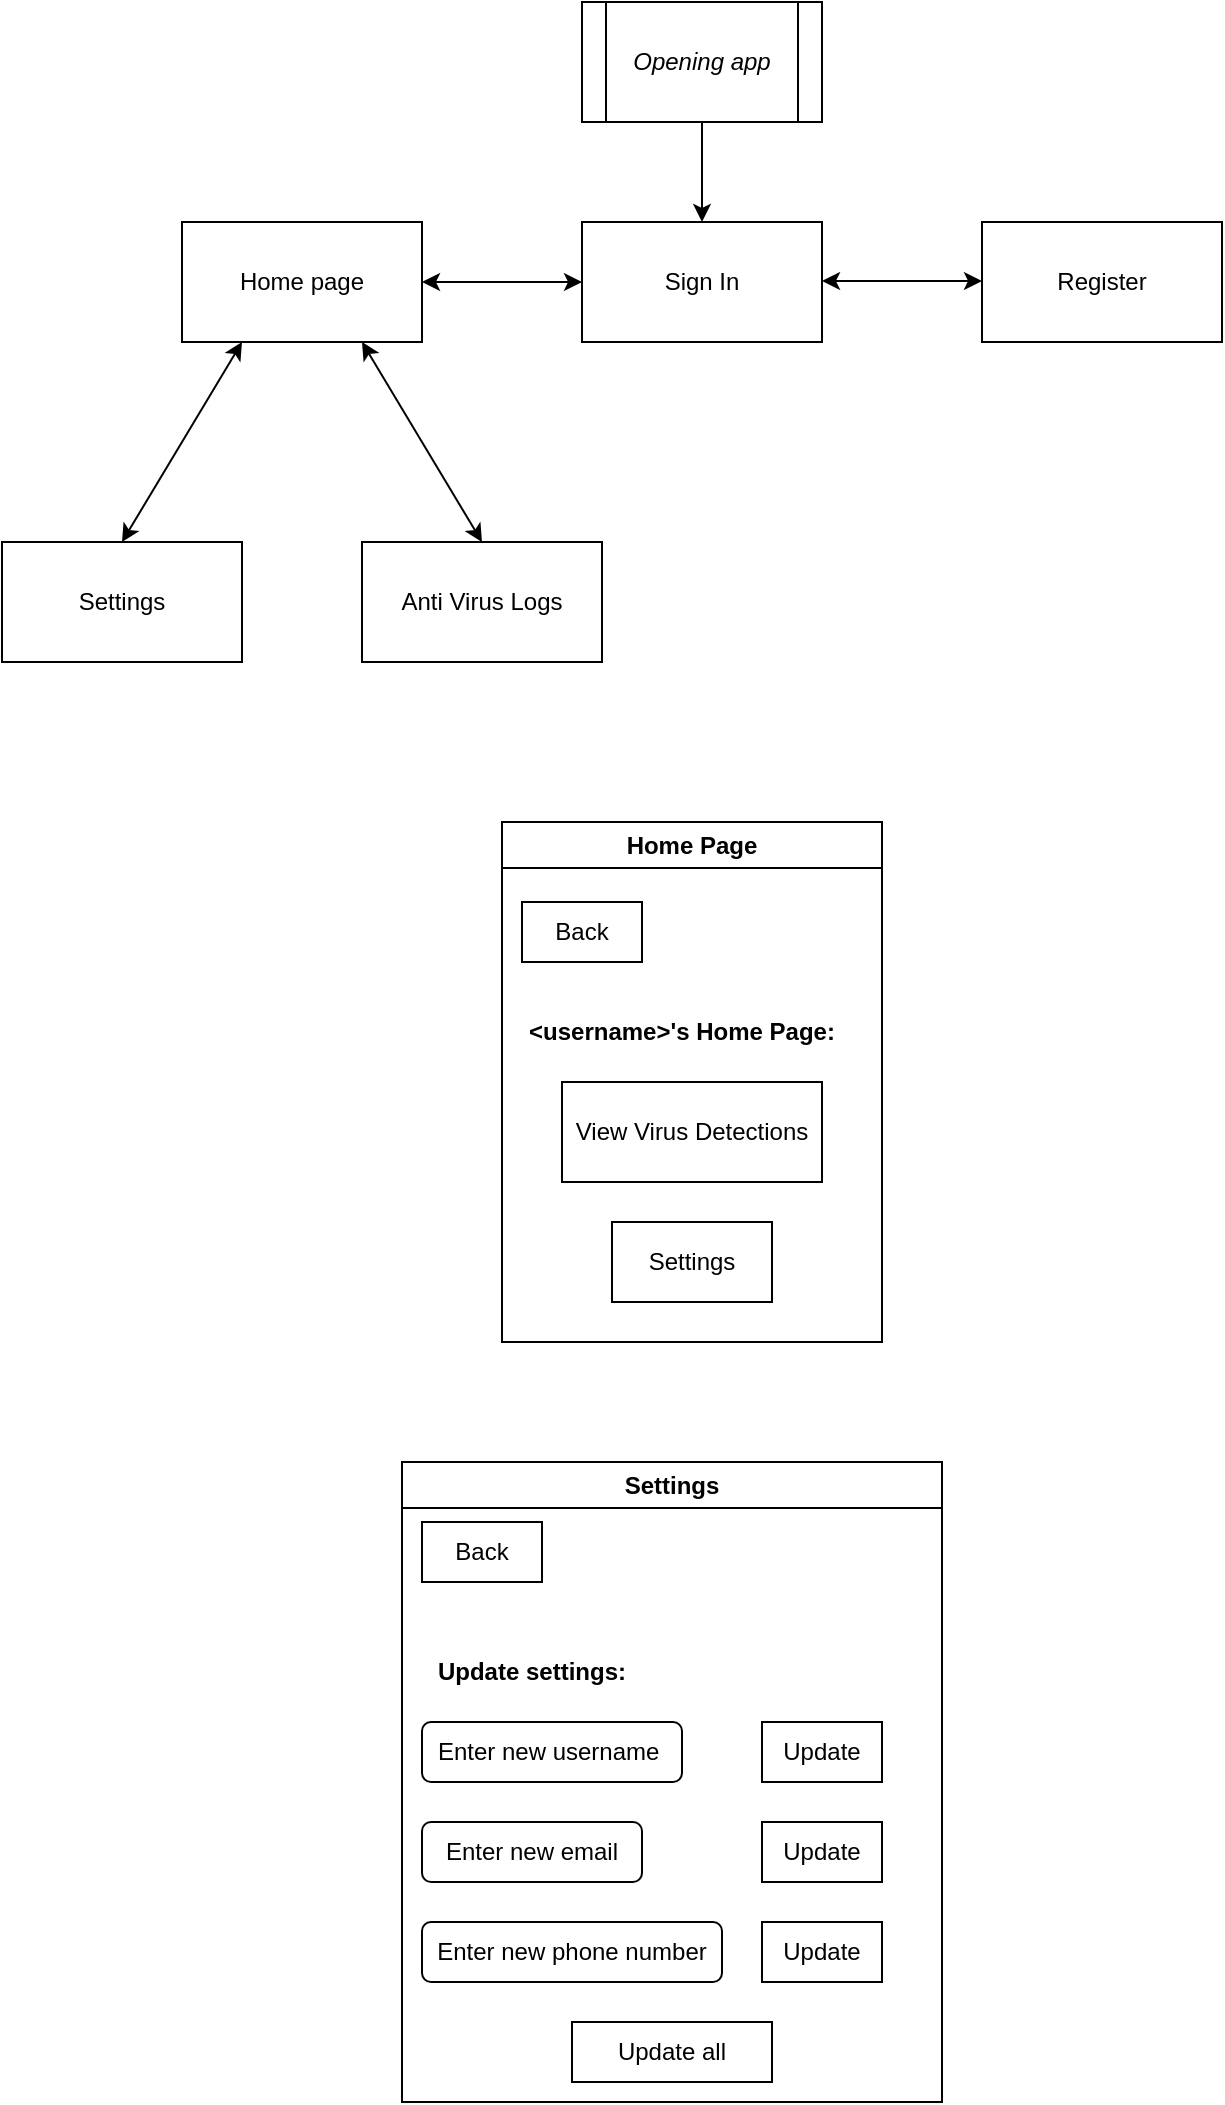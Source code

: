 <mxfile version="24.3.1" type="device">
  <diagram name="Page-1" id="UbTQeYr05zvZgfwFsJ_H">
    <mxGraphModel dx="880" dy="435" grid="1" gridSize="10" guides="1" tooltips="1" connect="1" arrows="1" fold="1" page="1" pageScale="1" pageWidth="850" pageHeight="1100" math="0" shadow="0">
      <root>
        <mxCell id="0" />
        <mxCell id="1" parent="0" />
        <mxCell id="14j113M1fvVUzlg5JaO--1" value="Anti Virus Logs" style="rounded=0;whiteSpace=wrap;html=1;" vertex="1" parent="1">
          <mxGeometry x="290" y="340" width="120" height="60" as="geometry" />
        </mxCell>
        <mxCell id="14j113M1fvVUzlg5JaO--2" value="Sign In" style="rounded=0;whiteSpace=wrap;html=1;" vertex="1" parent="1">
          <mxGeometry x="400" y="180" width="120" height="60" as="geometry" />
        </mxCell>
        <mxCell id="14j113M1fvVUzlg5JaO--3" value="Register" style="rounded=0;whiteSpace=wrap;html=1;" vertex="1" parent="1">
          <mxGeometry x="600" y="180" width="120" height="60" as="geometry" />
        </mxCell>
        <mxCell id="14j113M1fvVUzlg5JaO--4" value="Settings" style="rounded=0;whiteSpace=wrap;html=1;" vertex="1" parent="1">
          <mxGeometry x="110" y="340" width="120" height="60" as="geometry" />
        </mxCell>
        <mxCell id="14j113M1fvVUzlg5JaO--5" value="Home page" style="rounded=0;whiteSpace=wrap;html=1;" vertex="1" parent="1">
          <mxGeometry x="200" y="180" width="120" height="60" as="geometry" />
        </mxCell>
        <mxCell id="14j113M1fvVUzlg5JaO--6" value="" style="endArrow=classic;startArrow=classic;html=1;rounded=0;exitX=0;exitY=0.5;exitDx=0;exitDy=0;entryX=1;entryY=0.5;entryDx=0;entryDy=0;" edge="1" parent="1" source="14j113M1fvVUzlg5JaO--2" target="14j113M1fvVUzlg5JaO--5">
          <mxGeometry width="50" height="50" relative="1" as="geometry">
            <mxPoint x="440" y="320" as="sourcePoint" />
            <mxPoint x="310" y="290" as="targetPoint" />
          </mxGeometry>
        </mxCell>
        <mxCell id="14j113M1fvVUzlg5JaO--7" value="" style="endArrow=classic;startArrow=classic;html=1;rounded=0;entryX=1;entryY=0.5;entryDx=0;entryDy=0;exitX=0;exitY=0.5;exitDx=0;exitDy=0;" edge="1" parent="1">
          <mxGeometry width="50" height="50" relative="1" as="geometry">
            <mxPoint x="600" y="209.5" as="sourcePoint" />
            <mxPoint x="520" y="209.5" as="targetPoint" />
          </mxGeometry>
        </mxCell>
        <mxCell id="14j113M1fvVUzlg5JaO--10" value="" style="endArrow=classic;startArrow=classic;html=1;rounded=0;entryX=0.75;entryY=1;entryDx=0;entryDy=0;exitX=0.5;exitY=0;exitDx=0;exitDy=0;" edge="1" parent="1" source="14j113M1fvVUzlg5JaO--1" target="14j113M1fvVUzlg5JaO--5">
          <mxGeometry width="50" height="50" relative="1" as="geometry">
            <mxPoint x="280" y="320" as="sourcePoint" />
            <mxPoint x="270" y="270" as="targetPoint" />
          </mxGeometry>
        </mxCell>
        <mxCell id="14j113M1fvVUzlg5JaO--11" value="" style="endArrow=classic;startArrow=classic;html=1;rounded=0;exitX=0.5;exitY=0;exitDx=0;exitDy=0;entryX=0.25;entryY=1;entryDx=0;entryDy=0;" edge="1" parent="1" source="14j113M1fvVUzlg5JaO--4" target="14j113M1fvVUzlg5JaO--5">
          <mxGeometry width="50" height="50" relative="1" as="geometry">
            <mxPoint x="310" y="270" as="sourcePoint" />
            <mxPoint x="230" y="270" as="targetPoint" />
          </mxGeometry>
        </mxCell>
        <mxCell id="14j113M1fvVUzlg5JaO--13" style="edgeStyle=orthogonalEdgeStyle;rounded=0;orthogonalLoop=1;jettySize=auto;html=1;entryX=0.5;entryY=0;entryDx=0;entryDy=0;" edge="1" parent="1" source="14j113M1fvVUzlg5JaO--12" target="14j113M1fvVUzlg5JaO--2">
          <mxGeometry relative="1" as="geometry" />
        </mxCell>
        <mxCell id="14j113M1fvVUzlg5JaO--12" value="&lt;i&gt;Opening app&lt;/i&gt;" style="shape=process;whiteSpace=wrap;html=1;backgroundOutline=1;" vertex="1" parent="1">
          <mxGeometry x="400" y="70" width="120" height="60" as="geometry" />
        </mxCell>
        <mxCell id="14j113M1fvVUzlg5JaO--14" value="Home Page" style="swimlane;whiteSpace=wrap;html=1;" vertex="1" parent="1">
          <mxGeometry x="360" y="480" width="190" height="260" as="geometry">
            <mxRectangle x="180" y="470" width="140" height="30" as="alternateBounds" />
          </mxGeometry>
        </mxCell>
        <mxCell id="14j113M1fvVUzlg5JaO--17" value="Back" style="rounded=0;whiteSpace=wrap;html=1;" vertex="1" parent="14j113M1fvVUzlg5JaO--14">
          <mxGeometry x="10" y="40" width="60" height="30" as="geometry" />
        </mxCell>
        <mxCell id="14j113M1fvVUzlg5JaO--18" value="&lt;b&gt;&amp;lt;username&amp;gt;&#39;s Home Page:&lt;/b&gt;" style="text;html=1;align=center;verticalAlign=middle;whiteSpace=wrap;rounded=0;" vertex="1" parent="14j113M1fvVUzlg5JaO--14">
          <mxGeometry x="10" y="90" width="160" height="30" as="geometry" />
        </mxCell>
        <mxCell id="14j113M1fvVUzlg5JaO--19" value="View Virus Detections" style="rounded=0;whiteSpace=wrap;html=1;" vertex="1" parent="14j113M1fvVUzlg5JaO--14">
          <mxGeometry x="30" y="130" width="130" height="50" as="geometry" />
        </mxCell>
        <mxCell id="14j113M1fvVUzlg5JaO--20" value="Settings" style="rounded=0;whiteSpace=wrap;html=1;" vertex="1" parent="14j113M1fvVUzlg5JaO--14">
          <mxGeometry x="55" y="200" width="80" height="40" as="geometry" />
        </mxCell>
        <mxCell id="14j113M1fvVUzlg5JaO--21" value="Settings" style="swimlane;whiteSpace=wrap;html=1;" vertex="1" parent="1">
          <mxGeometry x="310" y="800" width="270" height="320" as="geometry" />
        </mxCell>
        <mxCell id="14j113M1fvVUzlg5JaO--22" value="Back" style="rounded=0;whiteSpace=wrap;html=1;" vertex="1" parent="14j113M1fvVUzlg5JaO--21">
          <mxGeometry x="10" y="30" width="60" height="30" as="geometry" />
        </mxCell>
        <mxCell id="14j113M1fvVUzlg5JaO--24" value="Enter new username&amp;nbsp;" style="rounded=1;whiteSpace=wrap;html=1;" vertex="1" parent="14j113M1fvVUzlg5JaO--21">
          <mxGeometry x="10" y="130" width="130" height="30" as="geometry" />
        </mxCell>
        <mxCell id="14j113M1fvVUzlg5JaO--25" value="Update" style="rounded=0;whiteSpace=wrap;html=1;" vertex="1" parent="14j113M1fvVUzlg5JaO--21">
          <mxGeometry x="180" y="130" width="60" height="30" as="geometry" />
        </mxCell>
        <mxCell id="14j113M1fvVUzlg5JaO--26" value="&lt;b&gt;Update settings:&lt;/b&gt;" style="text;html=1;align=center;verticalAlign=middle;whiteSpace=wrap;rounded=0;" vertex="1" parent="14j113M1fvVUzlg5JaO--21">
          <mxGeometry x="10" y="90" width="110" height="30" as="geometry" />
        </mxCell>
        <mxCell id="14j113M1fvVUzlg5JaO--31" value="Enter new phone number" style="rounded=1;whiteSpace=wrap;html=1;" vertex="1" parent="14j113M1fvVUzlg5JaO--21">
          <mxGeometry x="10" y="230" width="150" height="30" as="geometry" />
        </mxCell>
        <mxCell id="14j113M1fvVUzlg5JaO--32" value="Update" style="rounded=0;whiteSpace=wrap;html=1;" vertex="1" parent="14j113M1fvVUzlg5JaO--21">
          <mxGeometry x="180" y="230" width="60" height="30" as="geometry" />
        </mxCell>
        <mxCell id="14j113M1fvVUzlg5JaO--29" value="Enter new email" style="rounded=1;whiteSpace=wrap;html=1;" vertex="1" parent="14j113M1fvVUzlg5JaO--21">
          <mxGeometry x="10" y="180" width="110" height="30" as="geometry" />
        </mxCell>
        <mxCell id="14j113M1fvVUzlg5JaO--30" value="Update" style="rounded=0;whiteSpace=wrap;html=1;" vertex="1" parent="14j113M1fvVUzlg5JaO--21">
          <mxGeometry x="180" y="180" width="60" height="30" as="geometry" />
        </mxCell>
        <mxCell id="14j113M1fvVUzlg5JaO--33" value="Update all" style="rounded=0;whiteSpace=wrap;html=1;" vertex="1" parent="14j113M1fvVUzlg5JaO--21">
          <mxGeometry x="85" y="280" width="100" height="30" as="geometry" />
        </mxCell>
      </root>
    </mxGraphModel>
  </diagram>
</mxfile>
